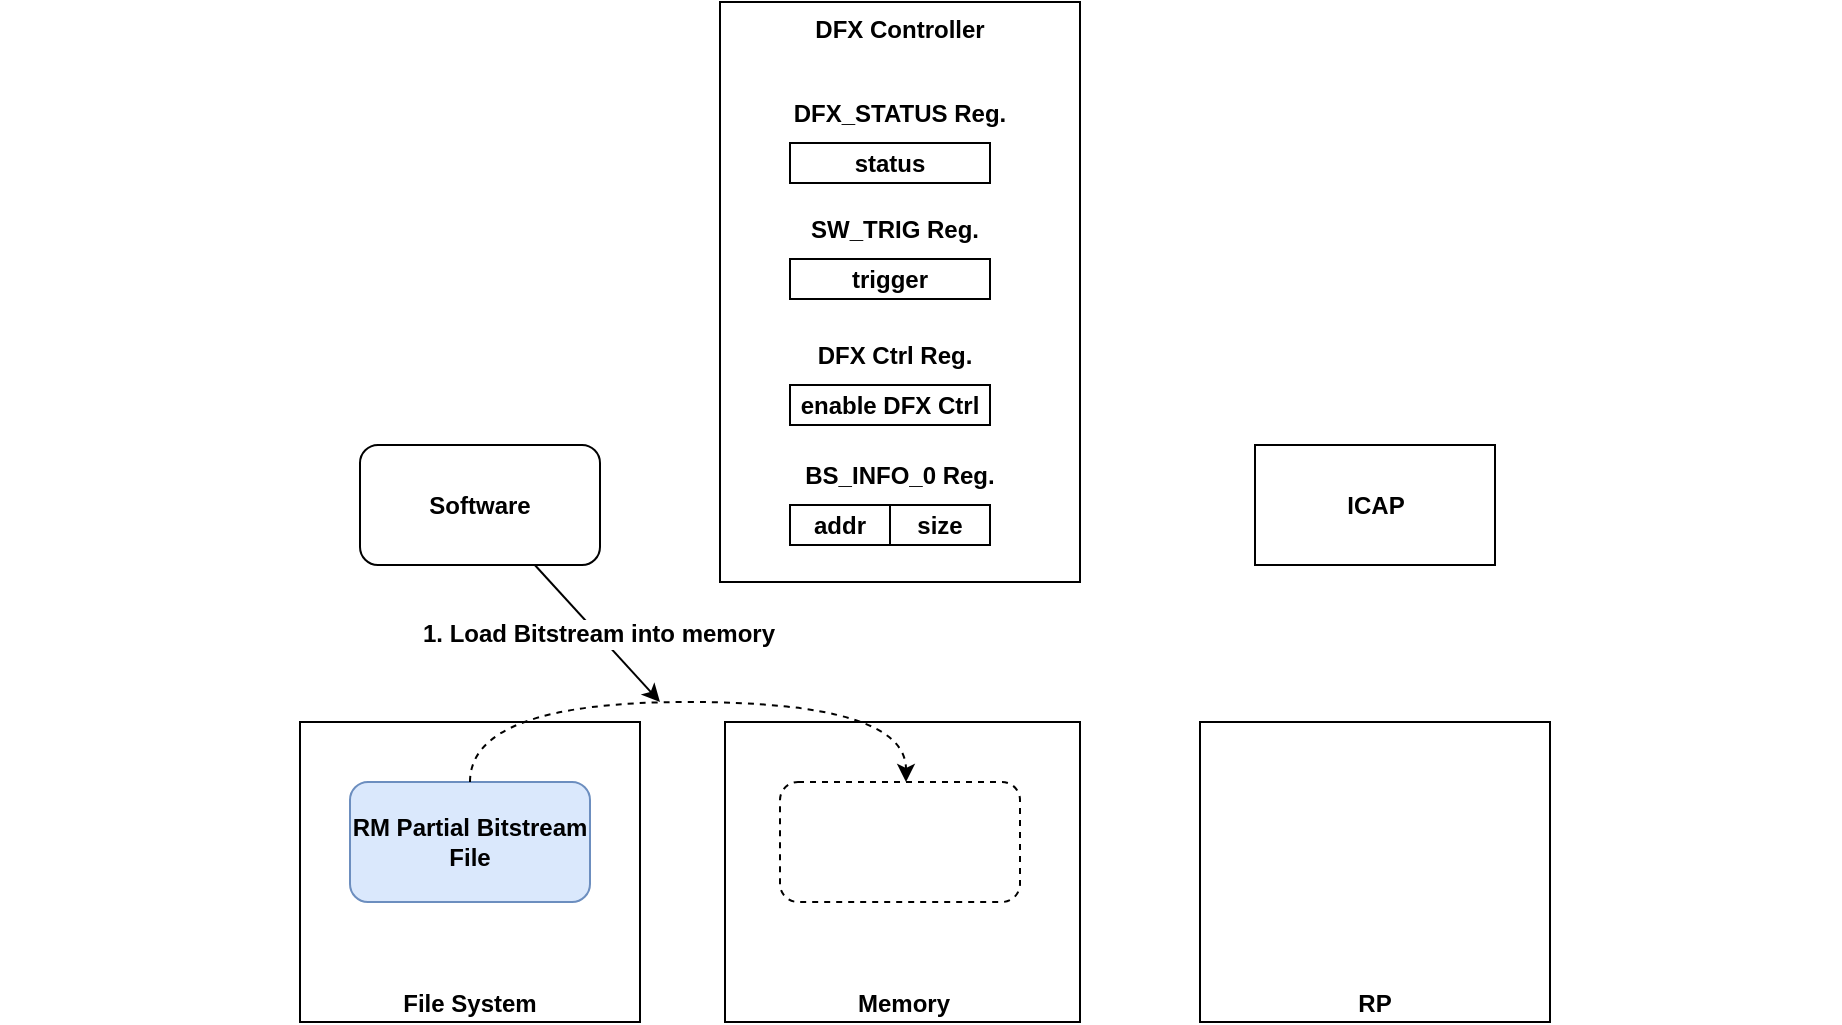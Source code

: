 <mxfile version="24.7.17">
  <diagram name="Page-1" id="gYwiytsKtVaJuBbhWnU8">
    <mxGraphModel dx="2070" dy="1343" grid="1" gridSize="10" guides="1" tooltips="1" connect="1" arrows="1" fold="1" page="1" pageScale="1" pageWidth="850" pageHeight="1100" math="0" shadow="0">
      <root>
        <mxCell id="0" />
        <mxCell id="1" parent="0" />
        <mxCell id="BnU-ct7o2mCnt1zdasA1-1" value="DFX Controller" style="rounded=0;whiteSpace=wrap;html=1;verticalAlign=top;fontSize=12;fontStyle=1" parent="1" vertex="1">
          <mxGeometry x="360" y="120" width="180" height="290" as="geometry" />
        </mxCell>
        <mxCell id="BnU-ct7o2mCnt1zdasA1-2" value="Memory" style="rounded=0;whiteSpace=wrap;html=1;verticalAlign=bottom;fontSize=12;fontStyle=1" parent="1" vertex="1">
          <mxGeometry x="362.5" y="480" width="177.5" height="150" as="geometry" />
        </mxCell>
        <mxCell id="BnU-ct7o2mCnt1zdasA1-3" value="File System" style="rounded=0;whiteSpace=wrap;html=1;verticalAlign=bottom;fontSize=12;fontStyle=1" parent="1" vertex="1">
          <mxGeometry x="150" y="480" width="170" height="150" as="geometry" />
        </mxCell>
        <mxCell id="BnU-ct7o2mCnt1zdasA1-4" value="RP" style="rounded=0;whiteSpace=wrap;html=1;verticalAlign=bottom;fontSize=12;fontStyle=1" parent="1" vertex="1">
          <mxGeometry x="600" y="480" width="175" height="150" as="geometry" />
        </mxCell>
        <mxCell id="BnU-ct7o2mCnt1zdasA1-5" value="ICAP" style="rounded=0;whiteSpace=wrap;html=1;fontSize=12;fontStyle=1" parent="1" vertex="1">
          <mxGeometry x="627.5" y="341.5" width="120" height="60" as="geometry" />
        </mxCell>
        <mxCell id="BnU-ct7o2mCnt1zdasA1-6" value="Software" style="rounded=1;whiteSpace=wrap;html=1;fontSize=12;fontStyle=1" parent="1" vertex="1">
          <mxGeometry x="180" y="341.5" width="120" height="60" as="geometry" />
        </mxCell>
        <mxCell id="BnU-ct7o2mCnt1zdasA1-7" value="RM Partial Bitstream&lt;div style=&quot;font-size: 12px;&quot;&gt;File&lt;/div&gt;" style="rounded=1;whiteSpace=wrap;html=1;fillColor=#dae8fc;strokeColor=#6c8ebf;fontSize=12;fontStyle=1" parent="1" vertex="1">
          <mxGeometry x="175" y="510" width="120" height="60" as="geometry" />
        </mxCell>
        <mxCell id="BnU-ct7o2mCnt1zdasA1-8" value="" style="rounded=1;whiteSpace=wrap;html=1;fillColor=none;strokeColor=#000000;dashed=1;fontSize=12;fontStyle=1" parent="1" vertex="1">
          <mxGeometry x="390" y="510" width="120" height="60" as="geometry" />
        </mxCell>
        <mxCell id="BnU-ct7o2mCnt1zdasA1-9" value="" style="endArrow=classic;html=1;rounded=0;edgeStyle=orthogonalEdgeStyle;curved=1;dashed=1;fontSize=12;fontStyle=1" parent="1" source="BnU-ct7o2mCnt1zdasA1-7" target="BnU-ct7o2mCnt1zdasA1-8" edge="1">
          <mxGeometry width="50" height="50" relative="1" as="geometry">
            <mxPoint x="270" y="540" as="sourcePoint" />
            <mxPoint x="320" y="490" as="targetPoint" />
            <Array as="points">
              <mxPoint x="235" y="470" />
              <mxPoint x="453" y="470" />
            </Array>
          </mxGeometry>
        </mxCell>
        <mxCell id="BnU-ct7o2mCnt1zdasA1-10" value="addr" style="rounded=0;whiteSpace=wrap;html=1;fontSize=12;fontStyle=1" parent="1" vertex="1">
          <mxGeometry x="395" y="371.5" width="50" height="20" as="geometry" />
        </mxCell>
        <mxCell id="BnU-ct7o2mCnt1zdasA1-11" value="size" style="rounded=0;whiteSpace=wrap;html=1;fontSize=12;fontStyle=1" parent="1" vertex="1">
          <mxGeometry x="445" y="371.5" width="50" height="20" as="geometry" />
        </mxCell>
        <mxCell id="BnU-ct7o2mCnt1zdasA1-12" value="BS_INFO_0 Reg." style="text;html=1;align=center;verticalAlign=middle;whiteSpace=wrap;rounded=0;fontSize=12;fontStyle=1" parent="1" vertex="1">
          <mxGeometry x="395" y="341.5" width="110" height="30" as="geometry" />
        </mxCell>
        <mxCell id="BnU-ct7o2mCnt1zdasA1-13" value="enable DFX Ctrl" style="rounded=0;whiteSpace=wrap;html=1;fontSize=12;fontStyle=1" parent="1" vertex="1">
          <mxGeometry x="395" y="311.5" width="100" height="20" as="geometry" />
        </mxCell>
        <mxCell id="BnU-ct7o2mCnt1zdasA1-14" value="DFX Ctrl Reg." style="text;html=1;align=center;verticalAlign=middle;whiteSpace=wrap;rounded=0;fontSize=12;fontStyle=1" parent="1" vertex="1">
          <mxGeometry x="395" y="281.5" width="105" height="30" as="geometry" />
        </mxCell>
        <mxCell id="BnU-ct7o2mCnt1zdasA1-16" value="trigger" style="rounded=0;whiteSpace=wrap;html=1;fontSize=12;fontStyle=1" parent="1" vertex="1">
          <mxGeometry x="395" y="248.5" width="100" height="20" as="geometry" />
        </mxCell>
        <mxCell id="BnU-ct7o2mCnt1zdasA1-17" value="SW_TRIG Reg." style="text;html=1;align=center;verticalAlign=middle;whiteSpace=wrap;rounded=0;fontSize=12;fontStyle=1" parent="1" vertex="1">
          <mxGeometry x="395" y="218.5" width="105" height="30" as="geometry" />
        </mxCell>
        <mxCell id="BnU-ct7o2mCnt1zdasA1-18" value="status" style="rounded=0;whiteSpace=wrap;html=1;fontSize=12;fontStyle=1" parent="1" vertex="1">
          <mxGeometry x="395" y="190.5" width="100" height="20" as="geometry" />
        </mxCell>
        <mxCell id="BnU-ct7o2mCnt1zdasA1-19" value="DFX_STATUS Reg." style="text;html=1;align=center;verticalAlign=middle;whiteSpace=wrap;rounded=0;fontSize=12;fontStyle=1" parent="1" vertex="1">
          <mxGeometry x="395" y="160.5" width="110" height="30" as="geometry" />
        </mxCell>
        <mxCell id="BnU-ct7o2mCnt1zdasA1-20" value="1. Load Bitstream into memory" style="endArrow=classic;html=1;rounded=0;fontStyle=1;fontSize=12;" parent="1" source="BnU-ct7o2mCnt1zdasA1-6" edge="1">
          <mxGeometry width="50" height="50" relative="1" as="geometry">
            <mxPoint x="60" y="460" as="sourcePoint" />
            <mxPoint x="330" y="470" as="targetPoint" />
          </mxGeometry>
        </mxCell>
        <mxCell id="oAi9hQPWvY1BP3TBKDkt-1" value="" style="rounded=0;whiteSpace=wrap;html=1;fillColor=none;strokeColor=none;" vertex="1" parent="1">
          <mxGeometry y="360" width="920" height="60" as="geometry" />
        </mxCell>
      </root>
    </mxGraphModel>
  </diagram>
</mxfile>
